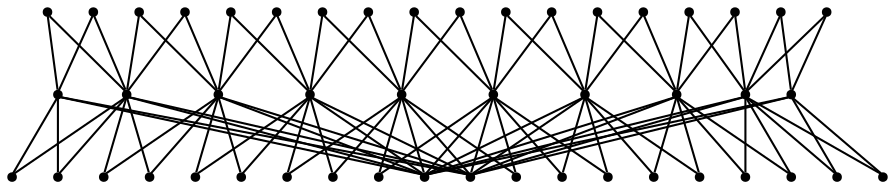 graph {
  node [shape=point,comment="{\"directed\":false,\"doi\":\"10.1007/978-3-030-04414-5_14\",\"figure\":\"6 (2)\"}"]

  v0 [pos="507.7225557068921,1348.960666159006"]
  v1 [pos="707.7544137863301,1649.00580531927"]
  v2 [pos="307.6906896789018,1649.00580531927"]
  v3 [pos="507.7225557068921,1415.637137660795"]
  v4 [pos="507.7225557068921,1482.3136091625838"]
  v5 [pos="507.722555706892,1548.9900806643727"]
  v6 [pos="507.7225557068921,1615.6675695683755"]
  v7 [pos="507.7225557068921,1682.3440410701644"]
  v8 [pos="507.7225557068921,1749.020512571953"]
  v9 [pos="507.7225557068921,1815.696984073742"]
  v10 [pos="507.7225557068921,1882.373455575531"]
  v11 [pos="507.7225557068921,1949.0499270773196"]
  v12 [pos="524.3918778758913,1382.2989019099005"]
  v13 [pos="524.3918778758913,1448.9753734116894"]
  v14 [pos="524.3918778758913,1515.6518449134783"]
  v15 [pos="524.3918778758913,1582.3293338174813"]
  v16 [pos="524.3918778758913,1649.0058053192697"]
  v17 [pos="524.3918778758913,1715.6822768210586"]
  v18 [pos="524.3918778758913,1782.3587483228475"]
  v19 [pos="524.3918778758913,1849.0352198246362"]
  v20 [pos="524.3918778758913,1915.7116913264254"]
  v21 [pos="491.0532335378929,1382.2989019099005"]
  v22 [pos="557.7305142653374,1382.2989019099005"]
  v23 [pos="491.0532335378929,1448.9753734116894"]
  v24 [pos="557.7305142653374,1448.9753734116894"]
  v25 [pos="557.7305142653374,1515.6518449134783"]
  v26 [pos="491.0532335378929,1515.6518449134783"]
  v27 [pos="491.0532335378929,1582.3293338174813"]
  v28 [pos="557.7305142653374,1582.329333817481"]
  v29 [pos="491.0532335378929,1649.00580531927"]
  v30 [pos="557.7305142653374,1649.00580531927"]
  v31 [pos="557.7305142653374,1715.6822768210586"]
  v32 [pos="491.0532335378929,1715.6822768210586"]
  v33 [pos="491.0532335378929,1782.3587483228475"]
  v34 [pos="557.7305142653374,1782.3587483228475"]
  v35 [pos="491.0532335378929,1849.0352198246364"]
  v36 [pos="557.7305142653374,1849.0352198246364"]
  v37 [pos="557.7305142653374,1915.7116913264251"]
  v38 [pos="491.0532335378929,1915.7116913264251"]
  v39 [pos="457.7145891998945,1382.2989019099005"]
  v40 [pos="457.7145891998945,1448.9753734116894"]
  v41 [pos="457.7145891998945,1515.6518449134783"]
  v42 [pos="457.7145891998945,1582.329333817481"]
  v43 [pos="457.7145891998945,1649.0058053192697"]
  v44 [pos="457.7145891998945,1715.6822768210586"]
  v45 [pos="457.7145891998945,1782.3587483228475"]
  v46 [pos="457.7145891998945,1849.0352198246364"]
  v47 [pos="457.7145891998945,1915.7116913264254"]

  v0 -- v1 [id="-1",pos="507.7225557068921,1348.960666159006 607.7426140194854,1348.96168356122 657.750580526483,1465.6455086893507 707.7544137863301,1649.00580531927"]
  v47 -- v10 [id="-2",pos="457.7145891998945,1915.7116913264254 507.7225557068921,1882.373455575531 507.7225557068921,1882.373455575531 507.7225557068921,1882.373455575531"]
  v47 -- v11 [id="-3",pos="457.7145891998945,1915.7116913264254 507.7225557068921,1949.0499270773196 507.7225557068921,1949.0499270773196 507.7225557068921,1949.0499270773196"]
  v46 -- v10 [id="-4",pos="457.7145891998945,1849.0352198246364 507.7225557068921,1882.373455575531 507.7225557068921,1882.373455575531 507.7225557068921,1882.373455575531"]
  v46 -- v9 [id="-5",pos="457.7145891998945,1849.0352198246364 507.7225557068921,1815.696984073742 507.7225557068921,1815.696984073742 507.7225557068921,1815.696984073742"]
  v45 -- v9 [id="-6",pos="457.7145891998945,1782.3587483228475 507.7225557068921,1815.696984073742 507.7225557068921,1815.696984073742 507.7225557068921,1815.696984073742"]
  v45 -- v8 [id="-7",pos="457.7145891998945,1782.3587483228475 507.7225557068921,1749.020512571953 507.7225557068921,1749.020512571953 507.7225557068921,1749.020512571953"]
  v44 -- v7 [id="-8",pos="457.7145891998945,1715.6822768210586 507.7225557068921,1682.3440410701644 507.7225557068921,1682.3440410701644 507.7225557068921,1682.3440410701644"]
  v44 -- v8 [id="-9",pos="457.7145891998945,1715.6822768210586 507.7225557068921,1749.020512571953 507.7225557068921,1749.020512571953 507.7225557068921,1749.020512571953"]
  v43 -- v6 [id="-10",pos="457.7145891998945,1649.0058053192697 507.7225557068921,1615.6675695683755 507.7225557068921,1615.6675695683755 507.7225557068921,1615.6675695683755"]
  v43 -- v7 [id="-11",pos="457.7145891998945,1649.0058053192697 507.7225557068921,1682.3440410701644 507.7225557068921,1682.3440410701644 507.7225557068921,1682.3440410701644"]
  v42 -- v6 [id="-12",pos="457.7145891998945,1582.329333817481 507.7225557068921,1615.6675695683755 507.7225557068921,1615.6675695683755 507.7225557068921,1615.6675695683755"]
  v42 -- v5 [id="-13",pos="457.7145891998945,1582.329333817481 507.722555706892,1548.9900806643727 507.722555706892,1548.9900806643727 507.722555706892,1548.9900806643727"]
  v41 -- v5 [id="-14",pos="457.7145891998945,1515.6518449134783 507.722555706892,1548.9900806643727 507.722555706892,1548.9900806643727 507.722555706892,1548.9900806643727"]
  v41 -- v4 [id="-15",pos="457.7145891998945,1515.6518449134783 507.7225557068921,1482.3136091625838 507.7225557068921,1482.3136091625838 507.7225557068921,1482.3136091625838"]
  v40 -- v3 [id="-16",pos="457.7145891998945,1448.9753734116894 507.7225557068921,1415.637137660795 507.7225557068921,1415.637137660795 507.7225557068921,1415.637137660795"]
  v40 -- v4 [id="-17",pos="457.7145891998945,1448.9753734116894 507.7225557068921,1482.3136091625838 507.7225557068921,1482.3136091625838 507.7225557068921,1482.3136091625838"]
  v39 -- v3 [id="-18",pos="457.7145891998945,1382.2989019099005 507.7225557068921,1415.637137660795 507.7225557068921,1415.637137660795 507.7225557068921,1415.637137660795"]
  v39 -- v0 [id="-19",pos="457.7145891998945,1382.2989019099005 507.7225557068921,1348.960666159006 507.7225557068921,1348.960666159006 507.7225557068921,1348.960666159006"]
  v11 -- v38 [id="-20",pos="507.7225557068921,1949.0499270773196 491.0532335378929,1915.7116913264251 491.0532335378929,1915.7116913264251 491.0532335378929,1915.7116913264251"]
  v11 -- v37 [id="-21",pos="507.7225557068921,1949.0499270773196 557.7305142653374,1915.7116913264251 557.7305142653374,1915.7116913264251 557.7305142653374,1915.7116913264251"]
  v10 -- v35 [id="-22",pos="507.7225557068921,1882.373455575531 491.0532335378929,1849.0352198246364 491.0532335378929,1849.0352198246364 491.0532335378929,1849.0352198246364"]
  v10 -- v36 [id="-23",pos="507.7225557068921,1882.373455575531 557.7305142653374,1849.0352198246364 557.7305142653374,1849.0352198246364 557.7305142653374,1849.0352198246364"]
  v10 -- v38 [id="-24",pos="507.7225557068921,1882.373455575531 491.0532335378929,1915.7116913264251 491.0532335378929,1915.7116913264251 491.0532335378929,1915.7116913264251"]
  v10 -- v37 [id="-25",pos="507.7225557068921,1882.373455575531 557.7305142653374,1915.7116913264251 557.7305142653374,1915.7116913264251 557.7305142653374,1915.7116913264251"]
  v9 -- v36 [id="-26",pos="507.7225557068921,1815.696984073742 557.7305142653374,1849.0352198246364 557.7305142653374,1849.0352198246364 557.7305142653374,1849.0352198246364"]
  v9 -- v35 [id="-27",pos="507.7225557068921,1815.696984073742 491.0532335378929,1849.0352198246364 491.0532335378929,1849.0352198246364 491.0532335378929,1849.0352198246364"]
  v9 -- v33 [id="-28",pos="507.7225557068921,1815.696984073742 491.0532335378929,1782.3587483228475 491.0532335378929,1782.3587483228475 491.0532335378929,1782.3587483228475"]
  v9 -- v34 [id="-29",pos="507.7225557068921,1815.696984073742 557.7305142653374,1782.3587483228475 557.7305142653374,1782.3587483228475 557.7305142653374,1782.3587483228475"]
  v8 -- v31 [id="-30",pos="507.7225557068921,1749.020512571953 557.7305142653374,1715.6822768210586 557.7305142653374,1715.6822768210586 557.7305142653374,1715.6822768210586"]
  v8 -- v32 [id="-31",pos="507.7225557068921,1749.020512571953 491.0532335378929,1715.6822768210586 491.0532335378929,1715.6822768210586 491.0532335378929,1715.6822768210586"]
  v8 -- v34 [id="-32",pos="507.7225557068921,1749.020512571953 557.7305142653374,1782.3587483228475 557.7305142653374,1782.3587483228475 557.7305142653374,1782.3587483228475"]
  v8 -- v33 [id="-33",pos="507.7225557068921,1749.020512571953 491.0532335378929,1782.3587483228475 491.0532335378929,1782.3587483228475 491.0532335378929,1782.3587483228475"]
  v7 -- v32 [id="-34",pos="507.7225557068921,1682.3440410701644 491.0532335378929,1715.6822768210586 491.0532335378929,1715.6822768210586 491.0532335378929,1715.6822768210586"]
  v7 -- v31 [id="-35",pos="507.7225557068921,1682.3440410701644 557.7305142653374,1715.6822768210586 557.7305142653374,1715.6822768210586 557.7305142653374,1715.6822768210586"]
  v7 -- v30 [id="-36",pos="507.7225557068921,1682.3440410701644 557.7305142653374,1649.00580531927 557.7305142653374,1649.00580531927 557.7305142653374,1649.00580531927"]
  v7 -- v29 [id="-37",pos="507.7225557068921,1682.3440410701644 491.0532335378929,1649.00580531927 491.0532335378929,1649.00580531927 491.0532335378929,1649.00580531927"]
  v6 -- v28 [id="-38",pos="507.7225557068921,1615.6675695683755 557.7305142653374,1582.329333817481 557.7305142653374,1582.329333817481 557.7305142653374,1582.329333817481"]
  v6 -- v27 [id="-39",pos="507.7225557068921,1615.6675695683755 491.0532335378929,1582.3293338174813 491.0532335378929,1582.3293338174813 491.0532335378929,1582.3293338174813"]
  v6 -- v30 [id="-40",pos="507.7225557068921,1615.6675695683755 557.7305142653374,1649.00580531927 557.7305142653374,1649.00580531927 557.7305142653374,1649.00580531927"]
  v6 -- v29 [id="-41",pos="507.7225557068921,1615.6675695683755 491.0532335378929,1649.00580531927 491.0532335378929,1649.00580531927 491.0532335378929,1649.00580531927"]
  v5 -- v28 [id="-42",pos="507.722555706892,1548.9900806643727 557.7305142653374,1582.329333817481 557.7305142653374,1582.329333817481 557.7305142653374,1582.329333817481"]
  v5 -- v27 [id="-43",pos="507.722555706892,1548.9900806643727 491.0532335378929,1582.3293338174813 491.0532335378929,1582.3293338174813 491.0532335378929,1582.3293338174813"]
  v5 -- v25 [id="-44",pos="507.722555706892,1548.9900806643727 557.7305142653374,1515.6518449134783 557.7305142653374,1515.6518449134783 557.7305142653374,1515.6518449134783"]
  v5 -- v26 [id="-45",pos="507.722555706892,1548.9900806643727 491.0532335378929,1515.6518449134783 491.0532335378929,1515.6518449134783 491.0532335378929,1515.6518449134783"]
  v4 -- v26 [id="-46",pos="507.7225557068921,1482.3136091625838 491.0532335378929,1515.6518449134783 491.0532335378929,1515.6518449134783 491.0532335378929,1515.6518449134783"]
  v4 -- v25 [id="-47",pos="507.7225557068921,1482.3136091625838 557.7305142653374,1515.6518449134783 557.7305142653374,1515.6518449134783 557.7305142653374,1515.6518449134783"]
  v4 -- v23 [id="-48",pos="507.7225557068921,1482.3136091625838 491.0532335378929,1448.9753734116894 491.0532335378929,1448.9753734116894 491.0532335378929,1448.9753734116894"]
  v4 -- v24 [id="-49",pos="507.7225557068921,1482.3136091625838 557.7305142653374,1448.9753734116894 557.7305142653374,1448.9753734116894 557.7305142653374,1448.9753734116894"]
  v3 -- v21 [id="-50",pos="507.7225557068921,1415.637137660795 491.0532335378929,1382.2989019099005 491.0532335378929,1382.2989019099005 491.0532335378929,1382.2989019099005"]
  v3 -- v22 [id="-51",pos="507.7225557068921,1415.637137660795 557.7305142653374,1382.2989019099005 557.7305142653374,1382.2989019099005 557.7305142653374,1382.2989019099005"]
  v3 -- v24 [id="-52",pos="507.7225557068921,1415.637137660795 557.7305142653374,1448.9753734116894 557.7305142653374,1448.9753734116894 557.7305142653374,1448.9753734116894"]
  v3 -- v23 [id="-53",pos="507.7225557068921,1415.637137660795 491.0532335378929,1448.9753734116894 491.0532335378929,1448.9753734116894 491.0532335378929,1448.9753734116894"]
  v0 -- v22 [id="-54",pos="507.7225557068921,1348.960666159006 557.7305142653374,1382.2989019099005 557.7305142653374,1382.2989019099005 557.7305142653374,1382.2989019099005"]
  v0 -- v21 [id="-55",pos="507.7225557068921,1348.960666159006 491.0532335378929,1382.2989019099005 491.0532335378929,1382.2989019099005 491.0532335378929,1382.2989019099005"]
  v20 -- v10 [id="-56",pos="524.3918778758913,1915.7116913264254 507.7225557068921,1882.373455575531 507.7225557068921,1882.373455575531 507.7225557068921,1882.373455575531"]
  v20 -- v11 [id="-57",pos="524.3918778758913,1915.7116913264254 507.7225557068921,1949.0499270773196 507.7225557068921,1949.0499270773196 507.7225557068921,1949.0499270773196"]
  v19 -- v10 [id="-58",pos="524.3918778758913,1849.0352198246362 507.7225557068921,1882.373455575531 507.7225557068921,1882.373455575531 507.7225557068921,1882.373455575531"]
  v19 -- v9 [id="-59",pos="524.3918778758913,1849.0352198246362 507.7225557068921,1815.696984073742 507.7225557068921,1815.696984073742 507.7225557068921,1815.696984073742"]
  v18 -- v8 [id="-60",pos="524.3918778758913,1782.3587483228475 507.7225557068921,1749.020512571953 507.7225557068921,1749.020512571953 507.7225557068921,1749.020512571953"]
  v18 -- v9 [id="-61",pos="524.3918778758913,1782.3587483228475 507.7225557068921,1815.696984073742 507.7225557068921,1815.696984073742 507.7225557068921,1815.696984073742"]
  v17 -- v7 [id="-62",pos="524.3918778758913,1715.6822768210586 507.7225557068921,1682.3440410701644 507.7225557068921,1682.3440410701644 507.7225557068921,1682.3440410701644"]
  v17 -- v8 [id="-63",pos="524.3918778758913,1715.6822768210586 507.7225557068921,1749.020512571953 507.7225557068921,1749.020512571953 507.7225557068921,1749.020512571953"]
  v16 -- v7 [id="-64",pos="524.3918778758913,1649.0058053192697 507.7225557068921,1682.3440410701644 507.7225557068921,1682.3440410701644 507.7225557068921,1682.3440410701644"]
  v16 -- v6 [id="-65",pos="524.3918778758913,1649.0058053192697 507.7225557068921,1615.6675695683755 507.7225557068921,1615.6675695683755 507.7225557068921,1615.6675695683755"]
  v15 -- v6 [id="-66",pos="524.3918778758913,1582.3293338174813 507.7225557068921,1615.6675695683755 507.7225557068921,1615.6675695683755 507.7225557068921,1615.6675695683755"]
  v15 -- v5 [id="-67",pos="524.3918778758913,1582.3293338174813 507.722555706892,1548.9900806643727 507.722555706892,1548.9900806643727 507.722555706892,1548.9900806643727"]
  v14 -- v5 [id="-68",pos="524.3918778758913,1515.6518449134783 507.722555706892,1548.9900806643727 507.722555706892,1548.9900806643727 507.722555706892,1548.9900806643727"]
  v14 -- v4 [id="-69",pos="524.3918778758913,1515.6518449134783 507.7225557068921,1482.3136091625838 507.7225557068921,1482.3136091625838 507.7225557068921,1482.3136091625838"]
  v13 -- v3 [id="-70",pos="524.3918778758913,1448.9753734116894 507.7225557068921,1415.637137660795 507.7225557068921,1415.637137660795 507.7225557068921,1415.637137660795"]
  v13 -- v4 [id="-71",pos="524.3918778758913,1448.9753734116894 507.7225557068921,1482.3136091625838 507.7225557068921,1482.3136091625838 507.7225557068921,1482.3136091625838"]
  v12 -- v3 [id="-72",pos="524.3918778758913,1382.2989019099005 507.7225557068921,1415.637137660795 507.7225557068921,1415.637137660795 507.7225557068921,1415.637137660795"]
  v12 -- v0 [id="-73",pos="524.3918778758913,1382.2989019099005 507.7225557068921,1348.960666159006 507.7225557068921,1348.960666159006 507.7225557068921,1348.960666159006"]
  v11 -- v2 [id="-74",pos="507.7225557068921,1949.0499270773196 407.7107797857039,1949.0499270773196 357.70281327870634,1832.3661019491892 307.6906896789018,1649.00580531927"]
  v11 -- v1 [id="-75",pos="507.7225557068921,1949.0499270773196 607.7426140194854,1949.0499270773196 657.750580526483,1832.3661019491892 707.7544137863301,1649.00580531927"]
  v10 -- v2 [id="-76",pos="507.7225557068921,1882.373455575531 424.3801019547031,1882.373455575531 357.70281327870634,1782.3587483228475 307.6906896789018,1649.00580531927"]
  v10 -- v1 [id="-77",pos="507.7225557068921,1882.373455575531 591.0732918504862,1882.373455575531 657.750580526483,1782.3587483228475 707.7544137863301,1649.00580531927"]
  v9 -- v1 [id="-78",pos="507.7225557068921,1815.696984073742 596.6241791850069,1804.5828822871583 663.3014678610037,1749.020512571953 707.7544137863301,1649.00580531927"]
  v9 -- v2 [id="-79",pos="507.7225557068921,1815.696984073742 418.8250495788231,1804.5828822871583 352.14776090282635,1749.020512571953 307.6906896789018,1649.00580531927"]
  v8 -- v2 [id="-80",pos="507.7225557068921,1749.020512571953 396.59234495122547,1726.7963786076423 329.9150562752287,1693.4581428567478 307.6906896789018,1649.00580531927"]
  v8 -- v1 [id="-81",pos="507.7225557068921,1749.020512571953 618.8569156068133,1726.7963786076423 685.5342042828102,1693.4581428567478 707.7544137863301,1649.00580531927"]
  v7 -- v2 [id="-82",pos="507.7225557068921,1682.3440410701644 396.59234495122547,1671.2299392835807 329.9150562752287,1660.1199071058534 307.6906896789018,1649.00580531927"]
  v7 -- v1 [id="-83",pos="507.7225557068921,1682.3440410701644 618.8569156068133,1671.2299392835807 685.5342042828102,1660.1199071058534 707.7544137863301,1649.00580531927"]
  v6 -- v1 [id="-84",pos="507.7225557068921,1615.6675695683755 618.8569156068133,1626.7816713549591 685.5342042828102,1637.8917035326863 707.7544137863301,1649.00580531927"]
  v6 -- v2 [id="-85",pos="507.7225557068921,1615.6675695683755 396.59234495122547,1626.7816713549591 329.9150562752287,1637.8917035326863 307.6906896789018,1649.00580531927"]
  v5 -- v2 [id="-86",pos="507.722555706892,1548.9900806643727 396.59234495122547,1571.2152320308974 329.9150562752287,1604.5534677817918 307.6906896789018,1649.00580531927"]
  v5 -- v1 [id="-87",pos="507.722555706892,1548.9900806643727 618.8569156068133,1571.2152320308974 685.5342042828102,1604.5534677817918 707.7544137863301,1649.00580531927"]
  v4 -- v1 [id="-88",pos="507.7225557068921,1482.3136091625838 596.6241791850069,1493.4287283513813 663.3014678610037,1548.9910980665866 707.7544137863301,1649.00580531927"]
  v4 -- v2 [id="-89",pos="507.7225557068921,1482.3136091625838 418.8250495788231,1493.4287283513813 352.14776090282635,1548.9910980665866 307.6906896789018,1649.00580531927"]
  v3 -- v2 [id="-90",pos="507.7225557068921,1415.637137660795 424.3801019547031,1415.638155063009 357.70281327870634,1515.6528623156921 307.6906896789018,1649.00580531927"]
  v3 -- v1 [id="-91",pos="507.7225557068921,1415.637137660795 591.0732918504862,1415.638155063009 657.750580526483,1515.6528623156921 707.7544137863301,1649.00580531927"]
  v0 -- v2 [id="-92",pos="507.7225557068921,1348.960666159006 407.7107797857039,1348.96168356122 357.70281327870634,1465.6455086893507 307.6906896789018,1649.00580531927"]
}